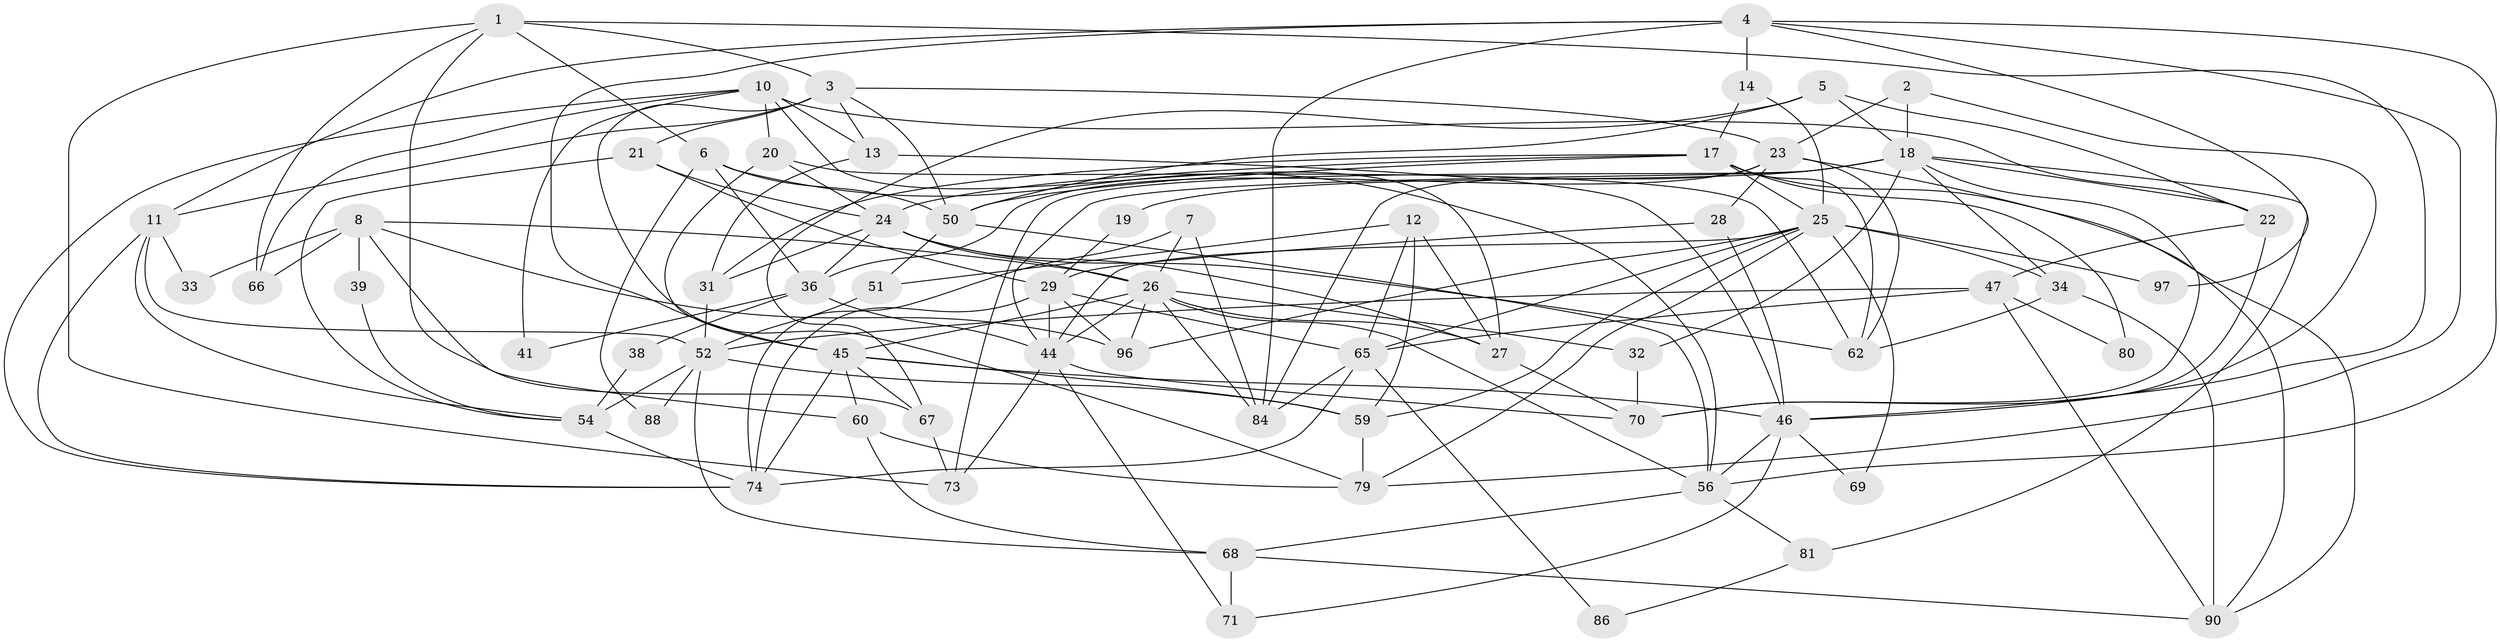 // original degree distribution, {4: 0.29292929292929293, 3: 0.25252525252525254, 6: 0.1111111111111111, 2: 0.13131313131313133, 5: 0.1717171717171717, 7: 0.04040404040404041}
// Generated by graph-tools (version 1.1) at 2025/42/03/06/25 10:42:00]
// undirected, 64 vertices, 158 edges
graph export_dot {
graph [start="1"]
  node [color=gray90,style=filled];
  1 [super="+98"];
  2 [super="+30"];
  3 [super="+78"];
  4 [super="+87"];
  5 [super="+57"];
  6 [super="+63"];
  7 [super="+9"];
  8 [super="+37"];
  10 [super="+16"];
  11 [super="+49"];
  12 [super="+15"];
  13 [super="+95"];
  14;
  17 [super="+58"];
  18 [super="+35"];
  19;
  20;
  21;
  22 [super="+55"];
  23 [super="+99"];
  24 [super="+43"];
  25 [super="+42"];
  26 [super="+48"];
  27 [super="+40"];
  28;
  29 [super="+61"];
  31 [super="+92"];
  32;
  33;
  34;
  36 [super="+91"];
  38;
  39;
  41;
  44 [super="+82"];
  45 [super="+76"];
  46 [super="+53"];
  47 [super="+89"];
  50;
  51;
  52 [super="+94"];
  54 [super="+77"];
  56 [super="+64"];
  59 [super="+75"];
  60;
  62 [super="+85"];
  65 [super="+72"];
  66;
  67;
  68;
  69;
  70 [super="+83"];
  71;
  73;
  74 [super="+93"];
  79;
  80;
  81;
  84;
  86;
  88;
  90;
  96;
  97;
  1 -- 3;
  1 -- 60;
  1 -- 46;
  1 -- 73;
  1 -- 66;
  1 -- 6;
  2 -- 18;
  2 -- 23;
  2 -- 46;
  3 -- 50;
  3 -- 21;
  3 -- 23;
  3 -- 11;
  3 -- 13;
  3 -- 79;
  4 -- 84;
  4 -- 14;
  4 -- 79;
  4 -- 97;
  4 -- 11;
  4 -- 56;
  4 -- 45;
  5 -- 50;
  5 -- 67;
  5 -- 18;
  5 -- 22;
  6 -- 36;
  6 -- 88;
  6 -- 56;
  6 -- 50;
  7 -- 84;
  7 -- 74;
  7 -- 26;
  8 -- 67;
  8 -- 33;
  8 -- 39;
  8 -- 26;
  8 -- 96;
  8 -- 66;
  10 -- 20;
  10 -- 66;
  10 -- 74;
  10 -- 22;
  10 -- 41;
  10 -- 13;
  10 -- 27;
  11 -- 52;
  11 -- 33;
  11 -- 54;
  11 -- 74;
  12 -- 51;
  12 -- 65;
  12 -- 59 [weight=2];
  12 -- 27;
  13 -- 46;
  13 -- 31;
  14 -- 17;
  14 -- 25;
  17 -- 62;
  17 -- 80;
  17 -- 50;
  17 -- 90;
  17 -- 31;
  17 -- 24;
  17 -- 25;
  18 -- 34;
  18 -- 73;
  18 -- 19;
  18 -- 32;
  18 -- 22;
  18 -- 81;
  18 -- 70;
  18 -- 44;
  19 -- 29;
  20 -- 24;
  20 -- 62;
  20 -- 45;
  21 -- 54;
  21 -- 24;
  21 -- 29;
  22 -- 47 [weight=2];
  22 -- 70;
  23 -- 28;
  23 -- 84;
  23 -- 62 [weight=2];
  23 -- 90;
  23 -- 36;
  24 -- 26;
  24 -- 27;
  24 -- 62;
  24 -- 31;
  24 -- 36;
  25 -- 79;
  25 -- 59;
  25 -- 69;
  25 -- 97;
  25 -- 65;
  25 -- 96;
  25 -- 34;
  25 -- 44;
  26 -- 44;
  26 -- 27;
  26 -- 32;
  26 -- 96;
  26 -- 84;
  26 -- 45;
  26 -- 56;
  27 -- 70;
  28 -- 29;
  28 -- 46;
  29 -- 96;
  29 -- 44;
  29 -- 65;
  29 -- 74;
  31 -- 52;
  32 -- 70;
  34 -- 62;
  34 -- 90;
  36 -- 44;
  36 -- 41;
  36 -- 38;
  38 -- 54;
  39 -- 54;
  44 -- 70;
  44 -- 71;
  44 -- 73;
  45 -- 60;
  45 -- 67;
  45 -- 74;
  45 -- 59;
  45 -- 46;
  46 -- 69;
  46 -- 71;
  46 -- 56;
  47 -- 65;
  47 -- 80;
  47 -- 90;
  47 -- 52;
  50 -- 51;
  50 -- 56;
  51 -- 52;
  52 -- 88 [weight=2];
  52 -- 68;
  52 -- 59;
  52 -- 54;
  54 -- 74 [weight=2];
  56 -- 81;
  56 -- 68;
  59 -- 79;
  60 -- 68;
  60 -- 79;
  65 -- 74;
  65 -- 86;
  65 -- 84;
  67 -- 73;
  68 -- 71;
  68 -- 90;
  81 -- 86;
}
